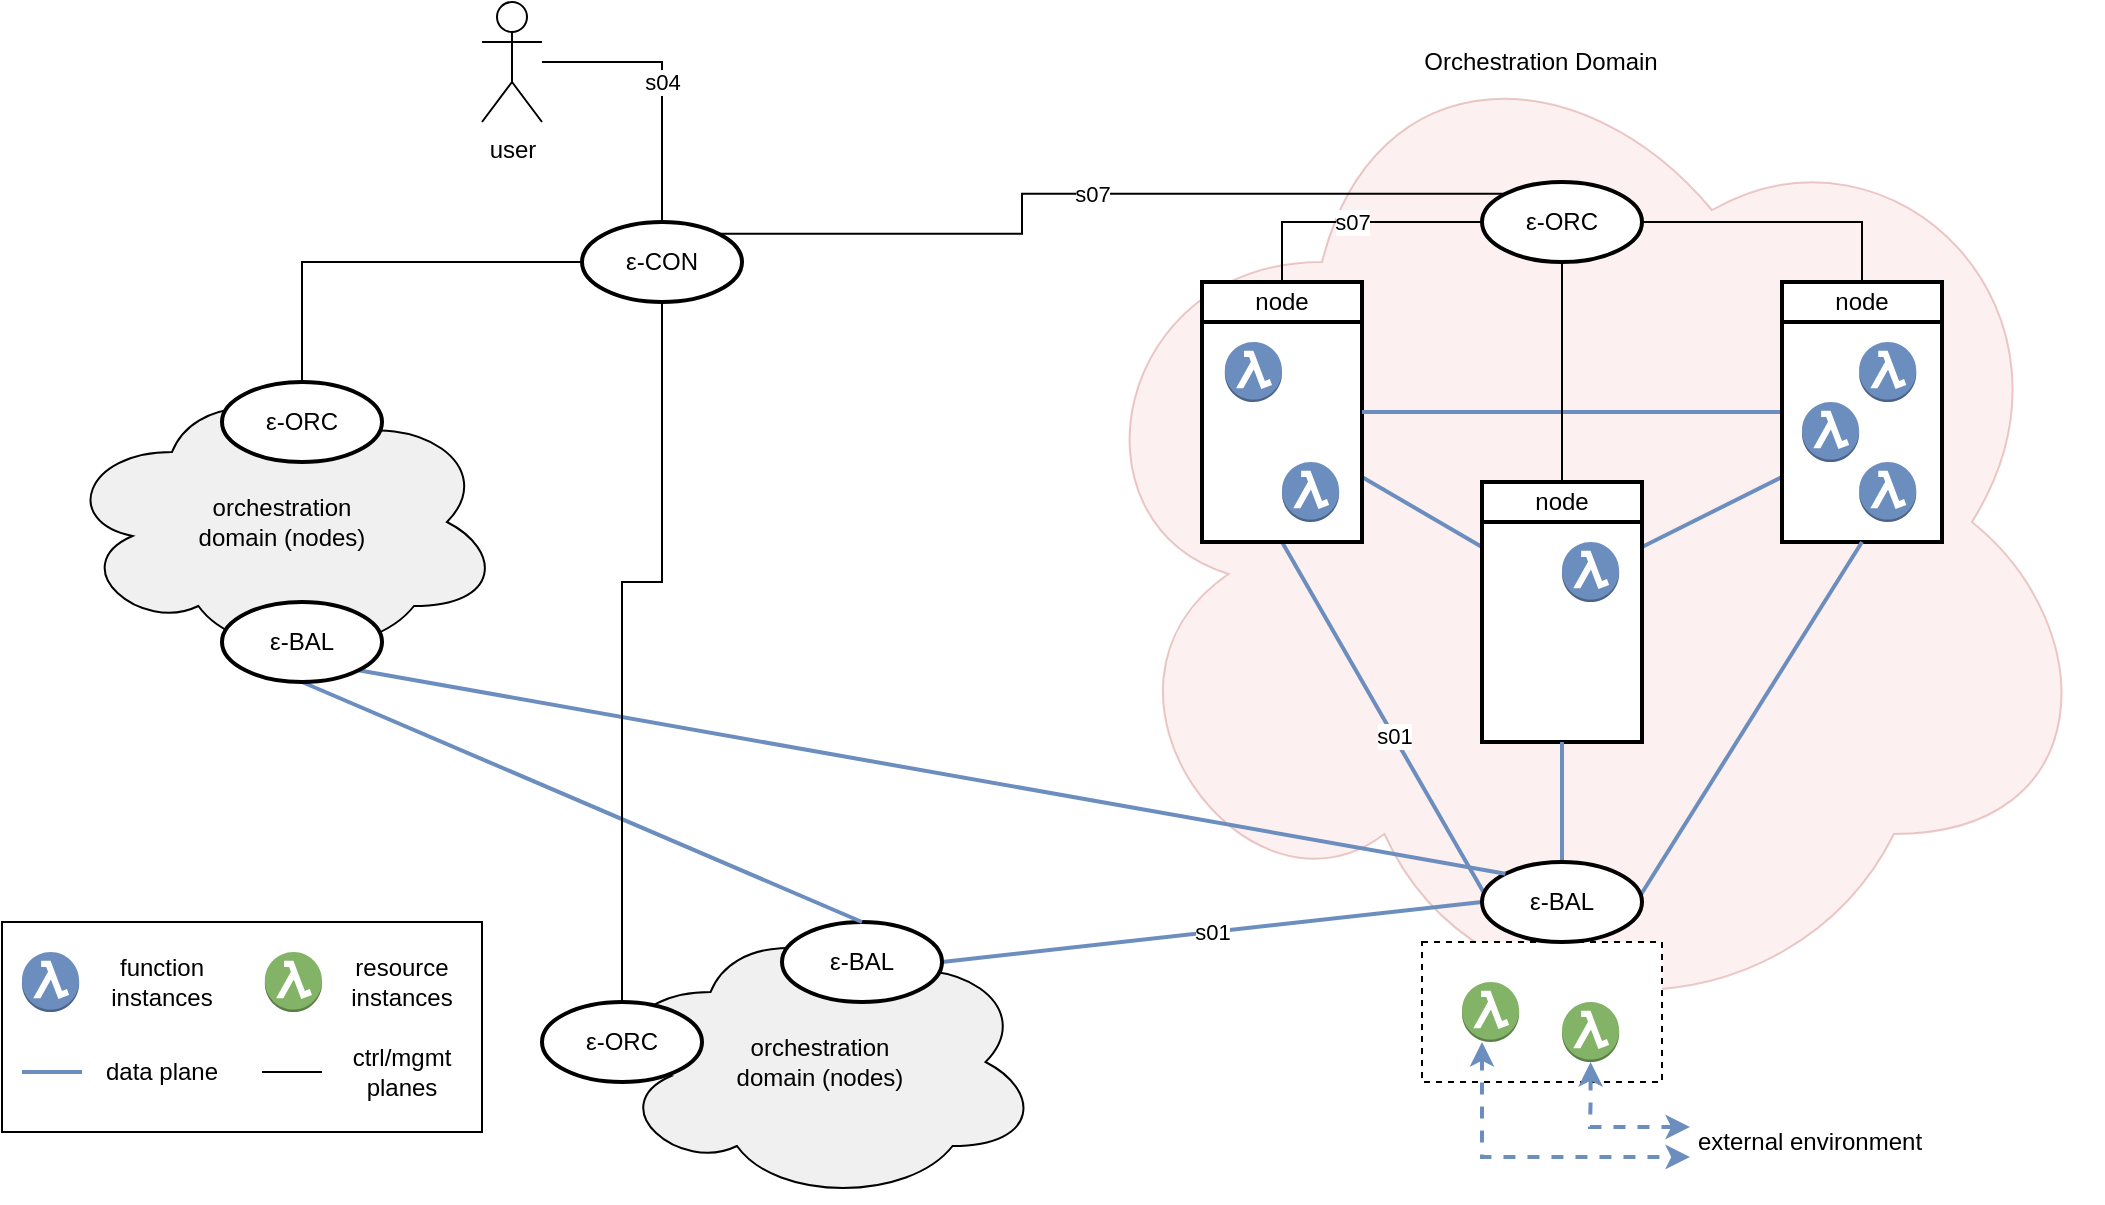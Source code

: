 <mxfile version="24.1.0" type="device" pages="6">
  <diagram name="high-level" id="QtskSrc3Nn6p5GBayLZi">
    <mxGraphModel dx="2020" dy="730" grid="1" gridSize="10" guides="1" tooltips="1" connect="1" arrows="1" fold="1" page="1" pageScale="1" pageWidth="827" pageHeight="1169" math="0" shadow="0">
      <root>
        <mxCell id="0" />
        <mxCell id="1" parent="0" />
        <mxCell id="R7IKGzKB8S5VOPt_VCbC-1" value="" style="ellipse;shape=cloud;whiteSpace=wrap;html=1;fillColor=#f8cecc;strokeColor=#b85450;opacity=30;" parent="1" vertex="1">
          <mxGeometry x="-20" y="360" width="520" height="520" as="geometry" />
        </mxCell>
        <mxCell id="Gv7Pen5geAAuK3BI3S1e-61" value="" style="rounded=0;whiteSpace=wrap;html=1;" parent="1" vertex="1">
          <mxGeometry x="-550" y="820" width="240" height="105" as="geometry" />
        </mxCell>
        <mxCell id="Gv7Pen5geAAuK3BI3S1e-29" value="orchestration&lt;br&gt;domain (nodes)" style="ellipse;shape=cloud;whiteSpace=wrap;html=1;strokeWidth=1;fillColor=#F0F0F0;strokeColor=default;" parent="1" vertex="1">
          <mxGeometry x="-520" y="550" width="220" height="140" as="geometry" />
        </mxCell>
        <mxCell id="Gv7Pen5geAAuK3BI3S1e-27" value="orchestration&lt;br&gt;domain (nodes)" style="ellipse;shape=cloud;whiteSpace=wrap;html=1;strokeWidth=1;fillColor=#F0F0F0;strokeColor=default;" parent="1" vertex="1">
          <mxGeometry x="-250.71" y="820" width="220" height="140" as="geometry" />
        </mxCell>
        <mxCell id="Gv7Pen5geAAuK3BI3S1e-18" value="" style="rounded=0;whiteSpace=wrap;html=1;dashed=1;" parent="1" vertex="1">
          <mxGeometry x="160.0" y="830" width="120" height="70" as="geometry" />
        </mxCell>
        <mxCell id="Gv7Pen5geAAuK3BI3S1e-11" value="s01" style="rounded=0;orthogonalLoop=1;jettySize=auto;html=1;exitX=0.5;exitY=1;exitDx=0;exitDy=0;entryX=0;entryY=1;entryDx=0;entryDy=0;endArrow=none;endFill=0;strokeWidth=2;fillColor=#dae8fc;strokeColor=#6c8ebf;" parent="1" source="Gv7Pen5geAAuK3BI3S1e-1" target="Gv7Pen5geAAuK3BI3S1e-4" edge="1">
          <mxGeometry relative="1" as="geometry" />
        </mxCell>
        <mxCell id="Gv7Pen5geAAuK3BI3S1e-14" style="rounded=0;orthogonalLoop=1;jettySize=auto;html=1;exitX=1;exitY=0.75;exitDx=0;exitDy=0;entryX=0;entryY=0.25;entryDx=0;entryDy=0;endArrow=none;endFill=0;strokeWidth=2;fillColor=#dae8fc;strokeColor=#6c8ebf;" parent="1" source="Gv7Pen5geAAuK3BI3S1e-1" target="Gv7Pen5geAAuK3BI3S1e-2" edge="1">
          <mxGeometry relative="1" as="geometry" />
        </mxCell>
        <mxCell id="Gv7Pen5geAAuK3BI3S1e-1" value="" style="rounded=0;whiteSpace=wrap;html=1;strokeWidth=2;" parent="1" vertex="1">
          <mxGeometry x="50" y="500" width="80" height="130" as="geometry" />
        </mxCell>
        <mxCell id="Gv7Pen5geAAuK3BI3S1e-15" style="rounded=0;orthogonalLoop=1;jettySize=auto;html=1;exitX=1;exitY=0.25;exitDx=0;exitDy=0;entryX=0;entryY=0.75;entryDx=0;entryDy=0;endArrow=none;endFill=0;strokeWidth=2;fillColor=#dae8fc;strokeColor=#6c8ebf;" parent="1" source="Gv7Pen5geAAuK3BI3S1e-2" target="Gv7Pen5geAAuK3BI3S1e-3" edge="1">
          <mxGeometry relative="1" as="geometry" />
        </mxCell>
        <mxCell id="Gv7Pen5geAAuK3BI3S1e-2" value="" style="rounded=0;whiteSpace=wrap;html=1;strokeWidth=2;" parent="1" vertex="1">
          <mxGeometry x="190" y="600" width="80" height="130" as="geometry" />
        </mxCell>
        <mxCell id="Gv7Pen5geAAuK3BI3S1e-16" style="rounded=0;orthogonalLoop=1;jettySize=auto;html=1;exitX=0;exitY=0.5;exitDx=0;exitDy=0;entryX=1;entryY=0.5;entryDx=0;entryDy=0;endArrow=none;endFill=0;strokeWidth=2;fillColor=#dae8fc;strokeColor=#6c8ebf;" parent="1" source="Gv7Pen5geAAuK3BI3S1e-3" target="Gv7Pen5geAAuK3BI3S1e-1" edge="1">
          <mxGeometry relative="1" as="geometry" />
        </mxCell>
        <mxCell id="Gv7Pen5geAAuK3BI3S1e-3" value="" style="rounded=0;whiteSpace=wrap;html=1;strokeWidth=2;" parent="1" vertex="1">
          <mxGeometry x="340" y="500" width="80" height="130" as="geometry" />
        </mxCell>
        <mxCell id="Gv7Pen5geAAuK3BI3S1e-12" style="rounded=0;orthogonalLoop=1;jettySize=auto;html=1;exitX=1;exitY=1;exitDx=0;exitDy=0;entryX=0.5;entryY=1;entryDx=0;entryDy=0;endArrow=none;endFill=0;strokeWidth=2;fillColor=#dae8fc;strokeColor=#6c8ebf;" parent="1" source="Gv7Pen5geAAuK3BI3S1e-4" target="Gv7Pen5geAAuK3BI3S1e-3" edge="1">
          <mxGeometry relative="1" as="geometry" />
        </mxCell>
        <mxCell id="Gv7Pen5geAAuK3BI3S1e-13" style="rounded=0;orthogonalLoop=1;jettySize=auto;html=1;exitX=0.5;exitY=1;exitDx=0;exitDy=0;entryX=0.5;entryY=1;entryDx=0;entryDy=0;endArrow=none;endFill=0;strokeWidth=2;fillColor=#dae8fc;strokeColor=#6c8ebf;" parent="1" source="Gv7Pen5geAAuK3BI3S1e-4" target="Gv7Pen5geAAuK3BI3S1e-2" edge="1">
          <mxGeometry relative="1" as="geometry" />
        </mxCell>
        <mxCell id="Gv7Pen5geAAuK3BI3S1e-33" value="s01" style="rounded=0;orthogonalLoop=1;jettySize=auto;html=1;exitX=0;exitY=0.5;exitDx=0;exitDy=0;entryX=1;entryY=0.5;entryDx=0;entryDy=0;endArrow=none;endFill=0;strokeWidth=2;fillColor=#dae8fc;strokeColor=#6c8ebf;" parent="1" source="Gv7Pen5geAAuK3BI3S1e-4" target="Gv7Pen5geAAuK3BI3S1e-30" edge="1">
          <mxGeometry relative="1" as="geometry" />
        </mxCell>
        <mxCell id="Gv7Pen5geAAuK3BI3S1e-4" value="ε-BAL" style="ellipse;whiteSpace=wrap;html=1;strokeWidth=2;" parent="1" vertex="1">
          <mxGeometry x="190.0" y="790" width="80" height="40" as="geometry" />
        </mxCell>
        <mxCell id="Gv7Pen5geAAuK3BI3S1e-35" style="edgeStyle=orthogonalEdgeStyle;rounded=0;orthogonalLoop=1;jettySize=auto;html=1;exitX=1;exitY=0.5;exitDx=0;exitDy=0;entryX=0.5;entryY=0;entryDx=0;entryDy=0;endArrow=none;endFill=0;" parent="1" source="Gv7Pen5geAAuK3BI3S1e-6" target="Gv7Pen5geAAuK3BI3S1e-10" edge="1">
          <mxGeometry relative="1" as="geometry">
            <Array as="points">
              <mxPoint x="380" y="470" />
            </Array>
          </mxGeometry>
        </mxCell>
        <mxCell id="Gv7Pen5geAAuK3BI3S1e-36" value="s07" style="edgeStyle=orthogonalEdgeStyle;rounded=0;orthogonalLoop=1;jettySize=auto;html=1;exitX=0;exitY=0.5;exitDx=0;exitDy=0;entryX=0.5;entryY=0;entryDx=0;entryDy=0;endArrow=none;endFill=0;" parent="1" source="Gv7Pen5geAAuK3BI3S1e-6" target="Gv7Pen5geAAuK3BI3S1e-8" edge="1">
          <mxGeometry relative="1" as="geometry">
            <Array as="points">
              <mxPoint x="90" y="470" />
            </Array>
          </mxGeometry>
        </mxCell>
        <mxCell id="Gv7Pen5geAAuK3BI3S1e-37" style="edgeStyle=orthogonalEdgeStyle;rounded=0;orthogonalLoop=1;jettySize=auto;html=1;exitX=0.5;exitY=1;exitDx=0;exitDy=0;entryX=0.5;entryY=0;entryDx=0;entryDy=0;endArrow=none;endFill=0;" parent="1" source="Gv7Pen5geAAuK3BI3S1e-6" target="Gv7Pen5geAAuK3BI3S1e-9" edge="1">
          <mxGeometry relative="1" as="geometry" />
        </mxCell>
        <mxCell id="Gv7Pen5geAAuK3BI3S1e-6" value="ε-ORC" style="ellipse;whiteSpace=wrap;html=1;strokeWidth=2;" parent="1" vertex="1">
          <mxGeometry x="190" y="450" width="80" height="40" as="geometry" />
        </mxCell>
        <mxCell id="Gv7Pen5geAAuK3BI3S1e-7" value="" style="outlineConnect=0;dashed=0;verticalLabelPosition=bottom;verticalAlign=top;align=center;html=1;shape=mxgraph.aws3.lambda_function;fillColor=#6C8EBF;strokeColor=none;" parent="1" vertex="1">
          <mxGeometry x="61.43" y="530" width="28.57" height="30" as="geometry" />
        </mxCell>
        <mxCell id="Gv7Pen5geAAuK3BI3S1e-8" value="node" style="rounded=0;whiteSpace=wrap;html=1;strokeWidth=2;" parent="1" vertex="1">
          <mxGeometry x="50" y="500" width="80" height="20" as="geometry" />
        </mxCell>
        <mxCell id="Gv7Pen5geAAuK3BI3S1e-9" value="node" style="rounded=0;whiteSpace=wrap;html=1;strokeWidth=2;" parent="1" vertex="1">
          <mxGeometry x="190" y="600" width="80" height="20" as="geometry" />
        </mxCell>
        <mxCell id="Gv7Pen5geAAuK3BI3S1e-10" value="node" style="rounded=0;whiteSpace=wrap;html=1;strokeWidth=2;" parent="1" vertex="1">
          <mxGeometry x="340" y="500" width="80" height="20" as="geometry" />
        </mxCell>
        <mxCell id="Gv7Pen5geAAuK3BI3S1e-71" style="edgeStyle=orthogonalEdgeStyle;rounded=0;orthogonalLoop=1;jettySize=auto;html=1;startArrow=classic;startFill=1;fillColor=#dae8fc;strokeColor=#6c8ebf;dashed=1;strokeWidth=2;entryX=0;entryY=0.75;entryDx=0;entryDy=0;exitX=0.35;exitY=1;exitDx=0;exitDy=0;exitPerimeter=0;" parent="1" source="Gv7Pen5geAAuK3BI3S1e-17" target="Gv7Pen5geAAuK3BI3S1e-74" edge="1">
          <mxGeometry relative="1" as="geometry">
            <mxPoint x="194.0" y="780" as="targetPoint" />
            <Array as="points">
              <mxPoint x="190" y="937" />
            </Array>
          </mxGeometry>
        </mxCell>
        <mxCell id="Gv7Pen5geAAuK3BI3S1e-17" value="" style="outlineConnect=0;dashed=0;verticalLabelPosition=bottom;verticalAlign=top;align=center;html=1;shape=mxgraph.aws3.lambda_function;fillColor=#82B366;strokeColor=#82b366;" parent="1" vertex="1">
          <mxGeometry x="180.0" y="850" width="28.57" height="30" as="geometry" />
        </mxCell>
        <mxCell id="Gv7Pen5geAAuK3BI3S1e-73" style="edgeStyle=orthogonalEdgeStyle;rounded=0;orthogonalLoop=1;jettySize=auto;html=1;exitX=0.5;exitY=1;exitDx=0;exitDy=0;exitPerimeter=0;startArrow=classic;startFill=1;fillColor=#dae8fc;strokeColor=#6c8ebf;dashed=1;strokeWidth=2;entryX=0;entryY=0.25;entryDx=0;entryDy=0;" parent="1" source="Gv7Pen5geAAuK3BI3S1e-19" target="Gv7Pen5geAAuK3BI3S1e-74" edge="1">
          <mxGeometry relative="1" as="geometry">
            <mxPoint x="244.0" y="780" as="targetPoint" />
            <Array as="points">
              <mxPoint x="244" y="910" />
              <mxPoint x="244" y="910" />
              <mxPoint x="244" y="923" />
            </Array>
          </mxGeometry>
        </mxCell>
        <mxCell id="Gv7Pen5geAAuK3BI3S1e-19" value="" style="outlineConnect=0;dashed=0;verticalLabelPosition=bottom;verticalAlign=top;align=center;html=1;shape=mxgraph.aws3.lambda_function;fillColor=#82B366;strokeColor=#82b366;" parent="1" vertex="1">
          <mxGeometry x="230.0" y="860" width="28.57" height="30" as="geometry" />
        </mxCell>
        <mxCell id="Gv7Pen5geAAuK3BI3S1e-20" value="" style="outlineConnect=0;dashed=0;verticalLabelPosition=bottom;verticalAlign=top;align=center;html=1;shape=mxgraph.aws3.lambda_function;fillColor=#6C8EBF;strokeColor=none;" parent="1" vertex="1">
          <mxGeometry x="90" y="590" width="28.57" height="30" as="geometry" />
        </mxCell>
        <mxCell id="Gv7Pen5geAAuK3BI3S1e-21" value="" style="outlineConnect=0;dashed=0;verticalLabelPosition=bottom;verticalAlign=top;align=center;html=1;shape=mxgraph.aws3.lambda_function;fillColor=#6C8EBF;strokeColor=none;" parent="1" vertex="1">
          <mxGeometry x="230" y="630" width="28.57" height="30" as="geometry" />
        </mxCell>
        <mxCell id="Gv7Pen5geAAuK3BI3S1e-22" value="" style="outlineConnect=0;dashed=0;verticalLabelPosition=bottom;verticalAlign=top;align=center;html=1;shape=mxgraph.aws3.lambda_function;fillColor=#6C8EBF;strokeColor=none;" parent="1" vertex="1">
          <mxGeometry x="378.57" y="530" width="28.57" height="30" as="geometry" />
        </mxCell>
        <mxCell id="Gv7Pen5geAAuK3BI3S1e-23" value="" style="outlineConnect=0;dashed=0;verticalLabelPosition=bottom;verticalAlign=top;align=center;html=1;shape=mxgraph.aws3.lambda_function;fillColor=#6C8EBF;strokeColor=none;" parent="1" vertex="1">
          <mxGeometry x="350.0" y="560" width="28.57" height="30" as="geometry" />
        </mxCell>
        <mxCell id="Gv7Pen5geAAuK3BI3S1e-24" value="" style="outlineConnect=0;dashed=0;verticalLabelPosition=bottom;verticalAlign=top;align=center;html=1;shape=mxgraph.aws3.lambda_function;fillColor=#6C8EBF;strokeColor=none;" parent="1" vertex="1">
          <mxGeometry x="378.57" y="590" width="28.57" height="30" as="geometry" />
        </mxCell>
        <mxCell id="Gv7Pen5geAAuK3BI3S1e-26" value="ε-ORC" style="ellipse;whiteSpace=wrap;html=1;strokeWidth=2;" parent="1" vertex="1">
          <mxGeometry x="-280" y="860" width="80" height="40" as="geometry" />
        </mxCell>
        <mxCell id="Gv7Pen5geAAuK3BI3S1e-28" value="ε-ORC" style="ellipse;whiteSpace=wrap;html=1;strokeWidth=2;" parent="1" vertex="1">
          <mxGeometry x="-440" y="550" width="80" height="40" as="geometry" />
        </mxCell>
        <mxCell id="Gv7Pen5geAAuK3BI3S1e-30" value="ε-BAL" style="ellipse;whiteSpace=wrap;html=1;strokeWidth=2;" parent="1" vertex="1">
          <mxGeometry x="-160.0" y="820" width="80" height="40" as="geometry" />
        </mxCell>
        <mxCell id="Gv7Pen5geAAuK3BI3S1e-32" style="rounded=0;orthogonalLoop=1;jettySize=auto;html=1;exitX=1;exitY=1;exitDx=0;exitDy=0;entryX=0;entryY=0;entryDx=0;entryDy=0;endArrow=none;endFill=0;strokeWidth=2;fillColor=#dae8fc;strokeColor=#6c8ebf;" parent="1" source="Gv7Pen5geAAuK3BI3S1e-31" target="Gv7Pen5geAAuK3BI3S1e-4" edge="1">
          <mxGeometry relative="1" as="geometry" />
        </mxCell>
        <mxCell id="Gv7Pen5geAAuK3BI3S1e-34" style="rounded=0;orthogonalLoop=1;jettySize=auto;html=1;exitX=0.5;exitY=1;exitDx=0;exitDy=0;entryX=0.5;entryY=0;entryDx=0;entryDy=0;endArrow=none;endFill=0;strokeWidth=2;fillColor=#dae8fc;strokeColor=#6c8ebf;" parent="1" source="Gv7Pen5geAAuK3BI3S1e-31" target="Gv7Pen5geAAuK3BI3S1e-30" edge="1">
          <mxGeometry relative="1" as="geometry" />
        </mxCell>
        <mxCell id="Gv7Pen5geAAuK3BI3S1e-31" value="ε-BAL" style="ellipse;whiteSpace=wrap;html=1;strokeWidth=2;" parent="1" vertex="1">
          <mxGeometry x="-440" y="660" width="80" height="40" as="geometry" />
        </mxCell>
        <mxCell id="Gv7Pen5geAAuK3BI3S1e-39" value="s07" style="edgeStyle=orthogonalEdgeStyle;rounded=0;orthogonalLoop=1;jettySize=auto;html=1;exitX=1;exitY=0;exitDx=0;exitDy=0;endArrow=none;endFill=0;entryX=0;entryY=0;entryDx=0;entryDy=0;" parent="1" source="Gv7Pen5geAAuK3BI3S1e-38" target="Gv7Pen5geAAuK3BI3S1e-6" edge="1">
          <mxGeometry relative="1" as="geometry">
            <mxPoint x="201.716" y="204.142" as="sourcePoint" />
            <mxPoint x="190" y="390" as="targetPoint" />
            <Array as="points">
              <mxPoint x="-40" y="476" />
              <mxPoint x="-40" y="456" />
            </Array>
          </mxGeometry>
        </mxCell>
        <mxCell id="Gv7Pen5geAAuK3BI3S1e-40" style="edgeStyle=orthogonalEdgeStyle;rounded=0;orthogonalLoop=1;jettySize=auto;html=1;exitX=0.5;exitY=1;exitDx=0;exitDy=0;entryX=0.5;entryY=0;entryDx=0;entryDy=0;endArrow=none;endFill=0;" parent="1" source="Gv7Pen5geAAuK3BI3S1e-38" target="Gv7Pen5geAAuK3BI3S1e-26" edge="1">
          <mxGeometry relative="1" as="geometry">
            <Array as="points">
              <mxPoint x="-220" y="650" />
              <mxPoint x="-240" y="650" />
            </Array>
          </mxGeometry>
        </mxCell>
        <mxCell id="Gv7Pen5geAAuK3BI3S1e-41" style="edgeStyle=orthogonalEdgeStyle;rounded=0;orthogonalLoop=1;jettySize=auto;html=1;exitX=0;exitY=0.5;exitDx=0;exitDy=0;entryX=0.5;entryY=0;entryDx=0;entryDy=0;endArrow=none;endFill=0;" parent="1" source="Gv7Pen5geAAuK3BI3S1e-38" target="Gv7Pen5geAAuK3BI3S1e-28" edge="1">
          <mxGeometry relative="1" as="geometry">
            <Array as="points">
              <mxPoint x="-400" y="490" />
            </Array>
          </mxGeometry>
        </mxCell>
        <mxCell id="Gv7Pen5geAAuK3BI3S1e-43" value="s04" style="edgeStyle=orthogonalEdgeStyle;rounded=0;orthogonalLoop=1;jettySize=auto;html=1;exitX=0.5;exitY=0;exitDx=0;exitDy=0;endArrow=none;endFill=0;" parent="1" source="Gv7Pen5geAAuK3BI3S1e-38" target="Gv7Pen5geAAuK3BI3S1e-42" edge="1">
          <mxGeometry relative="1" as="geometry">
            <Array as="points">
              <mxPoint x="-220" y="390" />
            </Array>
          </mxGeometry>
        </mxCell>
        <mxCell id="Gv7Pen5geAAuK3BI3S1e-38" value="ε-CON" style="ellipse;whiteSpace=wrap;html=1;strokeWidth=2;" parent="1" vertex="1">
          <mxGeometry x="-260" y="470" width="80" height="40" as="geometry" />
        </mxCell>
        <mxCell id="Gv7Pen5geAAuK3BI3S1e-42" value="user" style="shape=umlActor;verticalLabelPosition=bottom;verticalAlign=top;html=1;outlineConnect=0;" parent="1" vertex="1">
          <mxGeometry x="-310" y="360" width="30" height="60" as="geometry" />
        </mxCell>
        <mxCell id="Gv7Pen5geAAuK3BI3S1e-57" value="" style="outlineConnect=0;dashed=0;verticalLabelPosition=bottom;verticalAlign=top;align=center;html=1;shape=mxgraph.aws3.lambda_function;fillColor=#6C8EBF;strokeColor=none;" parent="1" vertex="1">
          <mxGeometry x="-540" y="835" width="28.57" height="30" as="geometry" />
        </mxCell>
        <mxCell id="Gv7Pen5geAAuK3BI3S1e-58" value="function instances" style="text;html=1;strokeColor=none;fillColor=none;align=center;verticalAlign=middle;whiteSpace=wrap;rounded=0;" parent="1" vertex="1">
          <mxGeometry x="-500" y="835" width="60" height="30" as="geometry" />
        </mxCell>
        <mxCell id="Gv7Pen5geAAuK3BI3S1e-59" value="" style="outlineConnect=0;dashed=0;verticalLabelPosition=bottom;verticalAlign=top;align=center;html=1;shape=mxgraph.aws3.lambda_function;fillColor=#82B366;strokeColor=#82b366;" parent="1" vertex="1">
          <mxGeometry x="-418.57" y="835" width="28.57" height="30" as="geometry" />
        </mxCell>
        <mxCell id="Gv7Pen5geAAuK3BI3S1e-60" value="resource instances" style="text;html=1;strokeColor=none;fillColor=none;align=center;verticalAlign=middle;whiteSpace=wrap;rounded=0;" parent="1" vertex="1">
          <mxGeometry x="-380" y="835" width="60" height="30" as="geometry" />
        </mxCell>
        <mxCell id="Gv7Pen5geAAuK3BI3S1e-62" style="rounded=0;orthogonalLoop=1;jettySize=auto;html=1;endArrow=none;endFill=0;strokeWidth=2;fillColor=#dae8fc;strokeColor=#6c8ebf;" parent="1" edge="1">
          <mxGeometry relative="1" as="geometry">
            <mxPoint x="-540" y="895" as="sourcePoint" />
            <mxPoint x="-510" y="895" as="targetPoint" />
          </mxGeometry>
        </mxCell>
        <mxCell id="Gv7Pen5geAAuK3BI3S1e-63" value="data plane" style="text;html=1;strokeColor=none;fillColor=none;align=center;verticalAlign=middle;whiteSpace=wrap;rounded=0;" parent="1" vertex="1">
          <mxGeometry x="-500" y="875" width="60" height="40" as="geometry" />
        </mxCell>
        <mxCell id="Gv7Pen5geAAuK3BI3S1e-64" value="ctrl/mgmt planes" style="text;html=1;strokeColor=none;fillColor=none;align=center;verticalAlign=middle;whiteSpace=wrap;rounded=0;" parent="1" vertex="1">
          <mxGeometry x="-380" y="875" width="60" height="40" as="geometry" />
        </mxCell>
        <mxCell id="Gv7Pen5geAAuK3BI3S1e-67" style="rounded=0;orthogonalLoop=1;jettySize=auto;html=1;endArrow=none;endFill=0;strokeWidth=1;fillColor=#dae8fc;strokeColor=default;" parent="1" edge="1">
          <mxGeometry relative="1" as="geometry">
            <mxPoint x="-420" y="895" as="sourcePoint" />
            <mxPoint x="-390" y="895" as="targetPoint" />
          </mxGeometry>
        </mxCell>
        <mxCell id="Gv7Pen5geAAuK3BI3S1e-74" value="external environment" style="text;html=1;strokeColor=none;fillColor=none;align=center;verticalAlign=middle;whiteSpace=wrap;rounded=0;" parent="1" vertex="1">
          <mxGeometry x="294" y="915" width="120" height="30" as="geometry" />
        </mxCell>
        <mxCell id="R7IKGzKB8S5VOPt_VCbC-4" value="Orchestration Domain" style="text;html=1;align=center;verticalAlign=middle;resizable=0;points=[];autosize=1;strokeColor=none;fillColor=none;" parent="1" vertex="1">
          <mxGeometry x="148.57" y="375" width="140" height="30" as="geometry" />
        </mxCell>
      </root>
    </mxGraphModel>
  </diagram>
  <diagram id="v4lIAbRX9J4bzTp9PrEd" name="workflows">
    <mxGraphModel dx="983" dy="743" grid="1" gridSize="10" guides="1" tooltips="1" connect="1" arrows="1" fold="1" page="1" pageScale="1" pageWidth="827" pageHeight="1169" math="1" shadow="0">
      <root>
        <mxCell id="0" />
        <mxCell id="1" parent="0" />
        <mxCell id="gjctJKJ0kyJtfT_LaPNr-1" value="$$f()$$" style="rounded=0;whiteSpace=wrap;html=1;" parent="1" vertex="1">
          <mxGeometry x="120" y="80" width="80" height="40" as="geometry" />
        </mxCell>
        <mxCell id="gjctJKJ0kyJtfT_LaPNr-4" style="edgeStyle=orthogonalEdgeStyle;rounded=0;orthogonalLoop=1;jettySize=auto;html=1;exitX=1;exitY=0.5;exitDx=0;exitDy=0;entryX=0;entryY=0.5;entryDx=0;entryDy=0;" parent="1" source="gjctJKJ0kyJtfT_LaPNr-2" target="gjctJKJ0kyJtfT_LaPNr-3" edge="1">
          <mxGeometry relative="1" as="geometry" />
        </mxCell>
        <mxCell id="gjctJKJ0kyJtfT_LaPNr-2" value="$$f_1()$$" style="rounded=0;whiteSpace=wrap;html=1;" parent="1" vertex="1">
          <mxGeometry x="120" y="160" width="80" height="40" as="geometry" />
        </mxCell>
        <mxCell id="gjctJKJ0kyJtfT_LaPNr-6" style="edgeStyle=orthogonalEdgeStyle;rounded=0;orthogonalLoop=1;jettySize=auto;html=1;exitX=1;exitY=0.5;exitDx=0;exitDy=0;entryX=0;entryY=0.5;entryDx=0;entryDy=0;" parent="1" source="gjctJKJ0kyJtfT_LaPNr-3" target="gjctJKJ0kyJtfT_LaPNr-5" edge="1">
          <mxGeometry relative="1" as="geometry" />
        </mxCell>
        <mxCell id="gjctJKJ0kyJtfT_LaPNr-3" value="$$f_2()$$" style="rounded=0;whiteSpace=wrap;html=1;" parent="1" vertex="1">
          <mxGeometry x="240" y="160" width="80" height="40" as="geometry" />
        </mxCell>
        <mxCell id="gjctJKJ0kyJtfT_LaPNr-5" value="$$f_3()$$" style="rounded=0;whiteSpace=wrap;html=1;" parent="1" vertex="1">
          <mxGeometry x="360" y="160" width="80" height="40" as="geometry" />
        </mxCell>
        <mxCell id="gjctJKJ0kyJtfT_LaPNr-10" style="edgeStyle=orthogonalEdgeStyle;rounded=0;orthogonalLoop=1;jettySize=auto;html=1;exitX=0.5;exitY=1;exitDx=0;exitDy=0;entryX=0;entryY=0.5;entryDx=0;entryDy=0;" parent="1" source="gjctJKJ0kyJtfT_LaPNr-7" target="gjctJKJ0kyJtfT_LaPNr-9" edge="1">
          <mxGeometry relative="1" as="geometry" />
        </mxCell>
        <mxCell id="gjctJKJ0kyJtfT_LaPNr-11" style="edgeStyle=orthogonalEdgeStyle;rounded=0;orthogonalLoop=1;jettySize=auto;html=1;exitX=1;exitY=0.5;exitDx=0;exitDy=0;entryX=0;entryY=0.5;entryDx=0;entryDy=0;" parent="1" source="gjctJKJ0kyJtfT_LaPNr-7" target="gjctJKJ0kyJtfT_LaPNr-8" edge="1">
          <mxGeometry relative="1" as="geometry" />
        </mxCell>
        <mxCell id="gjctJKJ0kyJtfT_LaPNr-7" value="$$f_1()$$" style="rounded=0;whiteSpace=wrap;html=1;" parent="1" vertex="1">
          <mxGeometry x="120" y="240" width="80" height="40" as="geometry" />
        </mxCell>
        <mxCell id="gjctJKJ0kyJtfT_LaPNr-8" value="$$f_2()$$" style="rounded=0;whiteSpace=wrap;html=1;" parent="1" vertex="1">
          <mxGeometry x="280" y="240" width="80" height="40" as="geometry" />
        </mxCell>
        <mxCell id="gjctJKJ0kyJtfT_LaPNr-12" style="edgeStyle=orthogonalEdgeStyle;rounded=0;orthogonalLoop=1;jettySize=auto;html=1;exitX=1;exitY=0.5;exitDx=0;exitDy=0;entryX=0.5;entryY=1;entryDx=0;entryDy=0;" parent="1" source="gjctJKJ0kyJtfT_LaPNr-9" target="gjctJKJ0kyJtfT_LaPNr-8" edge="1">
          <mxGeometry relative="1" as="geometry" />
        </mxCell>
        <mxCell id="gjctJKJ0kyJtfT_LaPNr-9" value="$$f_3()$$" style="rounded=0;whiteSpace=wrap;html=1;" parent="1" vertex="1">
          <mxGeometry x="200" y="300" width="80" height="40" as="geometry" />
        </mxCell>
        <mxCell id="gjctJKJ0kyJtfT_LaPNr-15" style="edgeStyle=orthogonalEdgeStyle;rounded=0;orthogonalLoop=1;jettySize=auto;html=1;exitX=0.5;exitY=0;exitDx=0;exitDy=0;entryX=0.5;entryY=0;entryDx=0;entryDy=0;" parent="1" source="gjctJKJ0kyJtfT_LaPNr-13" target="gjctJKJ0kyJtfT_LaPNr-14" edge="1">
          <mxGeometry relative="1" as="geometry" />
        </mxCell>
        <mxCell id="gjctJKJ0kyJtfT_LaPNr-13" value="$$f_1()$$" style="rounded=0;whiteSpace=wrap;html=1;" parent="1" vertex="1">
          <mxGeometry x="120" y="400" width="80" height="40" as="geometry" />
        </mxCell>
        <mxCell id="gjctJKJ0kyJtfT_LaPNr-16" style="edgeStyle=orthogonalEdgeStyle;rounded=0;orthogonalLoop=1;jettySize=auto;html=1;exitX=0.5;exitY=1;exitDx=0;exitDy=0;entryX=0.5;entryY=1;entryDx=0;entryDy=0;" parent="1" source="gjctJKJ0kyJtfT_LaPNr-14" target="gjctJKJ0kyJtfT_LaPNr-13" edge="1">
          <mxGeometry relative="1" as="geometry" />
        </mxCell>
        <mxCell id="gjctJKJ0kyJtfT_LaPNr-14" value="$$f_2()$$" style="rounded=0;whiteSpace=wrap;html=1;" parent="1" vertex="1">
          <mxGeometry x="240" y="400" width="80" height="40" as="geometry" />
        </mxCell>
        <mxCell id="gjctJKJ0kyJtfT_LaPNr-17" value="single function" style="text;html=1;strokeColor=none;fillColor=none;align=center;verticalAlign=middle;whiteSpace=wrap;rounded=0;" parent="1" vertex="1">
          <mxGeometry x="10" y="80" width="80" height="40" as="geometry" />
        </mxCell>
        <mxCell id="gjctJKJ0kyJtfT_LaPNr-18" value="function chain" style="text;html=1;strokeColor=none;fillColor=none;align=center;verticalAlign=middle;whiteSpace=wrap;rounded=0;" parent="1" vertex="1">
          <mxGeometry x="10" y="160" width="80" height="40" as="geometry" />
        </mxCell>
        <mxCell id="gjctJKJ0kyJtfT_LaPNr-19" value="directed acyclic graph" style="text;html=1;strokeColor=none;fillColor=none;align=center;verticalAlign=middle;whiteSpace=wrap;rounded=0;" parent="1" vertex="1">
          <mxGeometry x="10" y="240" width="80" height="40" as="geometry" />
        </mxCell>
        <mxCell id="gjctJKJ0kyJtfT_LaPNr-20" value="arbitrary graph" style="text;html=1;strokeColor=none;fillColor=none;align=center;verticalAlign=middle;whiteSpace=wrap;rounded=0;" parent="1" vertex="1">
          <mxGeometry x="10" y="400" width="80" height="40" as="geometry" />
        </mxCell>
      </root>
    </mxGraphModel>
  </diagram>
  <diagram id="fBSltvysr9TwOaYtEdVQ" name="workflow-example">
    <mxGraphModel dx="983" dy="743" grid="1" gridSize="10" guides="1" tooltips="1" connect="1" arrows="1" fold="1" page="1" pageScale="1" pageWidth="850" pageHeight="1100" math="0" shadow="0">
      <root>
        <mxCell id="0" />
        <mxCell id="1" parent="0" />
        <mxCell id="PXFl_ufJ7PUfNwqbKUiN-15" value="" style="rounded=1;whiteSpace=wrap;html=1;fillColor=#f5f5f5;fontColor=#666666;strokeColor=#666666;opacity=50;" parent="1" vertex="1">
          <mxGeometry x="10" y="260" width="570" height="260" as="geometry" />
        </mxCell>
        <mxCell id="PXFl_ufJ7PUfNwqbKUiN-2" value="http_processor_stage_2" style="rounded=0;whiteSpace=wrap;html=1;fillColor=#dae8fc;strokeColor=#6c8ebf;fontColor=#6C8EBF;" parent="1" vertex="1">
          <mxGeometry x="320" y="440" width="160" height="60" as="geometry" />
        </mxCell>
        <mxCell id="PXFl_ufJ7PUfNwqbKUiN-6" style="edgeStyle=orthogonalEdgeStyle;rounded=0;orthogonalLoop=1;jettySize=auto;html=1;exitX=0.5;exitY=1;exitDx=0;exitDy=0;entryX=0.5;entryY=0;entryDx=0;entryDy=0;fillColor=#dae8fc;strokeColor=#6c8ebf;" parent="1" source="PXFl_ufJ7PUfNwqbKUiN-3" target="PXFl_ufJ7PUfNwqbKUiN-2" edge="1">
          <mxGeometry relative="1" as="geometry" />
        </mxCell>
        <mxCell id="PXFl_ufJ7PUfNwqbKUiN-3" value="stage_1_function" style="rounded=0;whiteSpace=wrap;html=1;fillColor=#dae8fc;strokeColor=#6c8ebf;fontColor=#6C8EBF;" parent="1" vertex="1">
          <mxGeometry x="320" y="300" width="160" height="60" as="geometry" />
        </mxCell>
        <mxCell id="PXFl_ufJ7PUfNwqbKUiN-5" style="edgeStyle=orthogonalEdgeStyle;rounded=0;orthogonalLoop=1;jettySize=auto;html=1;exitX=1;exitY=0.5;exitDx=0;exitDy=0;entryX=0;entryY=0.5;entryDx=0;entryDy=0;fillColor=#d5e8d4;strokeColor=#82b366;" parent="1" source="PXFl_ufJ7PUfNwqbKUiN-4" target="PXFl_ufJ7PUfNwqbKUiN-3" edge="1">
          <mxGeometry relative="1" as="geometry" />
        </mxCell>
        <mxCell id="PXFl_ufJ7PUfNwqbKUiN-4" value="http-ingress-1-1" style="rounded=1;whiteSpace=wrap;html=1;fillColor=#d5e8d4;strokeColor=#82b366;fontColor=#82B366;" parent="1" vertex="1">
          <mxGeometry x="40" y="300" width="160" height="60" as="geometry" />
        </mxCell>
        <mxCell id="PXFl_ufJ7PUfNwqbKUiN-7" value="new_request" style="text;html=1;strokeColor=none;fillColor=none;align=left;verticalAlign=middle;whiteSpace=wrap;rounded=0;fontColor=#82B366;" parent="1" vertex="1">
          <mxGeometry x="210" y="310" width="80" height="20" as="geometry" />
        </mxCell>
        <mxCell id="PXFl_ufJ7PUfNwqbKUiN-8" value="success_cb" style="text;html=1;strokeColor=none;fillColor=none;align=left;verticalAlign=middle;whiteSpace=wrap;rounded=0;fontColor=#6C8EBF;" parent="1" vertex="1">
          <mxGeometry x="410" y="360" width="80" height="20" as="geometry" />
        </mxCell>
        <mxCell id="PXFl_ufJ7PUfNwqbKUiN-9" value="failure_cb" style="text;html=1;strokeColor=none;fillColor=none;align=left;verticalAlign=middle;whiteSpace=wrap;rounded=0;fontColor=#6C8EBF;" parent="1" vertex="1">
          <mxGeometry x="490" y="310" width="80" height="20" as="geometry" />
        </mxCell>
        <mxCell id="PXFl_ufJ7PUfNwqbKUiN-10" value="" style="endArrow=cross;html=1;rounded=0;exitX=1;exitY=0.5;exitDx=0;exitDy=0;endFill=0;fillColor=#dae8fc;strokeColor=#6c8ebf;" parent="1" source="PXFl_ufJ7PUfNwqbKUiN-3" edge="1">
          <mxGeometry width="50" height="50" relative="1" as="geometry">
            <mxPoint x="400" y="460" as="sourcePoint" />
            <mxPoint x="560" y="330" as="targetPoint" />
          </mxGeometry>
        </mxCell>
        <mxCell id="PXFl_ufJ7PUfNwqbKUiN-12" value="resource" style="text;html=1;strokeColor=none;fillColor=none;align=left;verticalAlign=middle;whiteSpace=wrap;rounded=0;fontColor=#82B366;fontStyle=2" parent="1" vertex="1">
          <mxGeometry x="40" y="280" width="80" height="20" as="geometry" />
        </mxCell>
        <mxCell id="PXFl_ufJ7PUfNwqbKUiN-13" value="function" style="text;html=1;strokeColor=none;fillColor=none;align=left;verticalAlign=middle;whiteSpace=wrap;rounded=0;fontColor=#6C8EBF;fontStyle=2" parent="1" vertex="1">
          <mxGeometry x="320" y="280" width="80" height="20" as="geometry" />
        </mxCell>
        <mxCell id="PXFl_ufJ7PUfNwqbKUiN-14" value="function" style="text;html=1;strokeColor=none;fillColor=none;align=left;verticalAlign=middle;whiteSpace=wrap;rounded=0;fontColor=#6C8EBF;fontStyle=2" parent="1" vertex="1">
          <mxGeometry x="320" y="420" width="80" height="20" as="geometry" />
        </mxCell>
        <mxCell id="PXFl_ufJ7PUfNwqbKUiN-16" value="workflow" style="text;html=1;strokeColor=none;fillColor=none;align=center;verticalAlign=middle;whiteSpace=wrap;rounded=0;fontStyle=2" parent="1" vertex="1">
          <mxGeometry x="10" y="240" width="60" height="20" as="geometry" />
        </mxCell>
      </root>
    </mxGraphModel>
  </diagram>
  <diagram id="rrJl4jK-kxwQ960ZataR" name="minimal-deployment">
    <mxGraphModel dx="983" dy="1843" grid="1" gridSize="10" guides="1" tooltips="1" connect="1" arrows="1" fold="1" page="1" pageScale="1" pageWidth="850" pageHeight="1100" math="0" shadow="0">
      <root>
        <mxCell id="0" />
        <mxCell id="1" parent="0" />
        <mxCell id="WHSvsbkUjUjPE5IFxQ_f-1" value="" style="rounded=0;whiteSpace=wrap;html=1;dashed=1;fillColor=#fff2cc;strokeColor=none;opacity=50;" parent="1" vertex="1">
          <mxGeometry x="210" y="230" width="160" height="220" as="geometry" />
        </mxCell>
        <mxCell id="WHSvsbkUjUjPE5IFxQ_f-2" value="" style="rounded=0;whiteSpace=wrap;html=1;dashed=1;fillColor=#fff2cc;strokeColor=none;opacity=50;" parent="1" vertex="1">
          <mxGeometry x="370" y="70" width="140" height="380" as="geometry" />
        </mxCell>
        <mxCell id="WHSvsbkUjUjPE5IFxQ_f-3" value="ε-CON" style="rounded=0;whiteSpace=wrap;html=1;" parent="1" vertex="1">
          <mxGeometry x="200" y="100" width="80" height="80" as="geometry" />
        </mxCell>
        <mxCell id="WHSvsbkUjUjPE5IFxQ_f-4" value="ε-ORC" style="rounded=0;whiteSpace=wrap;html=1;" parent="1" vertex="1">
          <mxGeometry x="400" y="100" width="80" height="80" as="geometry" />
        </mxCell>
        <mxCell id="WHSvsbkUjUjPE5IFxQ_f-5" value="" style="rounded=0;whiteSpace=wrap;html=1;" parent="1" vertex="1">
          <mxGeometry x="320" y="260" width="90" height="180" as="geometry" />
        </mxCell>
        <mxCell id="WHSvsbkUjUjPE5IFxQ_f-6" value="" style="edgeStyle=orthogonalEdgeStyle;rounded=0;orthogonalLoop=1;jettySize=auto;html=1;exitX=-0.022;exitY=0.333;exitDx=0;exitDy=0;entryX=1;entryY=0.5;entryDx=0;entryDy=0;endArrow=classicThin;endFill=1;exitPerimeter=0;" parent="1" source="WHSvsbkUjUjPE5IFxQ_f-7" target="WHSvsbkUjUjPE5IFxQ_f-18" edge="1">
          <mxGeometry relative="1" as="geometry" />
        </mxCell>
        <mxCell id="WHSvsbkUjUjPE5IFxQ_f-7" value="" style="rounded=0;whiteSpace=wrap;html=1;" parent="1" vertex="1">
          <mxGeometry x="230" y="260" width="90" height="180" as="geometry" />
        </mxCell>
        <mxCell id="WHSvsbkUjUjPE5IFxQ_f-8" value="CLI" style="shape=umlActor;verticalLabelPosition=bottom;verticalAlign=top;html=1;outlineConnect=0;spacingTop=-85;" parent="1" vertex="1">
          <mxGeometry x="225" y="-40" width="30" height="60" as="geometry" />
        </mxCell>
        <mxCell id="WHSvsbkUjUjPE5IFxQ_f-9" value="" style="edgeStyle=orthogonalEdgeStyle;rounded=0;orthogonalLoop=1;jettySize=auto;html=1;exitX=1;exitY=0.5;exitDx=0;exitDy=0;entryX=0;entryY=0.5;entryDx=0;entryDy=0;endArrow=oval;endFill=1;fontFamily=Courier New;" parent="1" source="WHSvsbkUjUjPE5IFxQ_f-3" target="WHSvsbkUjUjPE5IFxQ_f-4" edge="1">
          <mxGeometry relative="1" as="geometry" />
        </mxCell>
        <mxCell id="WHSvsbkUjUjPE5IFxQ_f-10" value="" style="edgeStyle=orthogonalEdgeStyle;rounded=0;orthogonalLoop=1;jettySize=auto;html=1;exitX=0.5;exitY=1;exitDx=0;exitDy=0;entryX=1;entryY=0.5;entryDx=0;entryDy=0;endArrow=oval;endFill=1;fontFamily=Courier New;" parent="1" source="WHSvsbkUjUjPE5IFxQ_f-4" target="WHSvsbkUjUjPE5IFxQ_f-5" edge="1">
          <mxGeometry relative="1" as="geometry" />
        </mxCell>
        <mxCell id="WHSvsbkUjUjPE5IFxQ_f-11" value="" style="edgeStyle=orthogonalEdgeStyle;rounded=0;orthogonalLoop=1;jettySize=auto;html=1;endArrow=oval;endFill=1;fontFamily=Courier New;entryX=0.5;entryY=0;entryDx=0;entryDy=0;" parent="1" source="WHSvsbkUjUjPE5IFxQ_f-8" target="WHSvsbkUjUjPE5IFxQ_f-3" edge="1">
          <mxGeometry x="0.35" relative="1" as="geometry">
            <mxPoint x="250" y="170" as="sourcePoint" />
            <mxPoint x="240" y="80" as="targetPoint" />
            <mxPoint as="offset" />
          </mxGeometry>
        </mxCell>
        <mxCell id="WHSvsbkUjUjPE5IFxQ_f-12" value="" style="endArrow=classicThin;html=1;rounded=0;endFill=1;exitX=1;exitY=0.5;exitDx=0;exitDy=0;entryX=0.013;entryY=0.128;entryDx=0;entryDy=0;entryPerimeter=0;" parent="1" edge="1">
          <mxGeometry width="50" height="50" relative="1" as="geometry">
            <mxPoint x="99" y="280" as="sourcePoint" />
            <mxPoint x="230.04" y="280.48" as="targetPoint" />
          </mxGeometry>
        </mxCell>
        <mxCell id="WHSvsbkUjUjPE5IFxQ_f-13" value="function build" style="endArrow=classic;html=1;rounded=0;entryX=0;entryY=0.25;entryDx=0;entryDy=0;" parent="1" target="WHSvsbkUjUjPE5IFxQ_f-15" edge="1">
          <mxGeometry width="50" height="50" relative="1" as="geometry">
            <mxPoint x="280" y="-37" as="sourcePoint" />
            <mxPoint x="420" y="-30" as="targetPoint" />
          </mxGeometry>
        </mxCell>
        <mxCell id="WHSvsbkUjUjPE5IFxQ_f-14" value=".wasm" style="endArrow=classic;html=1;rounded=0;exitX=0;exitY=0.75;exitDx=0;exitDy=0;" parent="1" source="WHSvsbkUjUjPE5IFxQ_f-15" edge="1">
          <mxGeometry width="50" height="50" relative="1" as="geometry">
            <mxPoint x="420" as="sourcePoint" />
            <mxPoint x="280" y="10" as="targetPoint" />
          </mxGeometry>
        </mxCell>
        <mxCell id="WHSvsbkUjUjPE5IFxQ_f-15" value="local processing" style="rounded=0;whiteSpace=wrap;html=1;" parent="1" vertex="1">
          <mxGeometry x="400" y="-59" width="80" height="90" as="geometry" />
        </mxCell>
        <mxCell id="WHSvsbkUjUjPE5IFxQ_f-16" value="" style="endArrow=none;dashed=1;html=1;rounded=0;entryX=0.5;entryY=1;entryDx=0;entryDy=0;" parent="1" target="WHSvsbkUjUjPE5IFxQ_f-19" edge="1">
          <mxGeometry width="50" height="50" relative="1" as="geometry">
            <mxPoint x="140" y="340" as="sourcePoint" />
            <mxPoint x="140" y="250" as="targetPoint" />
          </mxGeometry>
        </mxCell>
        <mxCell id="WHSvsbkUjUjPE5IFxQ_f-17" value="external triggers" style="text;html=1;strokeColor=none;fillColor=none;align=center;verticalAlign=middle;whiteSpace=wrap;rounded=0;" parent="1" vertex="1">
          <mxGeometry x="40" y="260" width="60" height="40" as="geometry" />
        </mxCell>
        <mxCell id="WHSvsbkUjUjPE5IFxQ_f-18" value="external sink" style="text;html=1;strokeColor=none;fillColor=none;align=center;verticalAlign=middle;whiteSpace=wrap;rounded=0;" parent="1" vertex="1">
          <mxGeometry x="40" y="300" width="60" height="40" as="geometry" />
        </mxCell>
        <mxCell id="WHSvsbkUjUjPE5IFxQ_f-19" value="HTTP" style="text;html=1;strokeColor=none;fillColor=none;align=center;verticalAlign=middle;whiteSpace=wrap;rounded=0;" parent="1" vertex="1">
          <mxGeometry x="110" y="230" width="60" height="30" as="geometry" />
        </mxCell>
        <mxCell id="WHSvsbkUjUjPE5IFxQ_f-20" value="" style="endArrow=none;dashed=1;html=1;rounded=0;entryX=0;entryY=1;entryDx=0;entryDy=0;" parent="1" target="WHSvsbkUjUjPE5IFxQ_f-22" edge="1">
          <mxGeometry width="50" height="50" relative="1" as="geometry">
            <mxPoint x="510" y="50" as="sourcePoint" />
            <mxPoint x="120" y="50" as="targetPoint" />
          </mxGeometry>
        </mxCell>
        <mxCell id="WHSvsbkUjUjPE5IFxQ_f-21" value="EDGELESS cluster" style="text;html=1;strokeColor=none;fillColor=none;align=center;verticalAlign=middle;whiteSpace=wrap;rounded=0;fontStyle=2" parent="1" vertex="1">
          <mxGeometry x="80" y="50" width="70" height="50" as="geometry" />
        </mxCell>
        <mxCell id="WHSvsbkUjUjPE5IFxQ_f-22" value="client domain" style="text;html=1;strokeColor=none;fillColor=none;align=center;verticalAlign=middle;whiteSpace=wrap;rounded=0;fontStyle=2" parent="1" vertex="1">
          <mxGeometry x="80" width="70" height="50" as="geometry" />
        </mxCell>
        <mxCell id="WHSvsbkUjUjPE5IFxQ_f-23" value="orchestration domain" style="text;html=1;strokeColor=none;fillColor=none;align=center;verticalAlign=middle;whiteSpace=wrap;rounded=0;fontStyle=2" parent="1" vertex="1">
          <mxGeometry x="375" y="70" width="130" height="30" as="geometry" />
        </mxCell>
        <mxCell id="WHSvsbkUjUjPE5IFxQ_f-24" value="" style="edgeStyle=orthogonalEdgeStyle;rounded=0;orthogonalLoop=1;jettySize=auto;html=1;entryX=1;entryY=0.5;entryDx=0;entryDy=0;endArrow=classicThin;endFill=1;" parent="1" edge="1">
          <mxGeometry relative="1" as="geometry">
            <mxPoint x="230" y="360" as="sourcePoint" />
            <mxPoint x="100" y="360" as="targetPoint" />
          </mxGeometry>
        </mxCell>
        <mxCell id="WHSvsbkUjUjPE5IFxQ_f-25" value="" style="edgeStyle=orthogonalEdgeStyle;rounded=0;orthogonalLoop=1;jettySize=auto;html=1;exitX=0;exitY=0.5;exitDx=0;exitDy=0;endArrow=classicThin;endFill=1;" parent="1" edge="1">
          <mxGeometry relative="1" as="geometry">
            <mxPoint x="230" y="400" as="sourcePoint" />
            <mxPoint x="170" y="400" as="targetPoint" />
          </mxGeometry>
        </mxCell>
        <mxCell id="WHSvsbkUjUjPE5IFxQ_f-26" value="function" style="rounded=1;whiteSpace=wrap;html=1;" parent="1" vertex="1">
          <mxGeometry x="335" y="312.5" width="60" height="22.5" as="geometry" />
        </mxCell>
        <mxCell id="WHSvsbkUjUjPE5IFxQ_f-27" value="function" style="rounded=1;whiteSpace=wrap;html=1;" parent="1" vertex="1">
          <mxGeometry x="335" y="343.75" width="60" height="22.5" as="geometry" />
        </mxCell>
        <mxCell id="WHSvsbkUjUjPE5IFxQ_f-28" value="function" style="rounded=1;whiteSpace=wrap;html=1;dashed=1;" parent="1" vertex="1">
          <mxGeometry x="335" y="375" width="60" height="22.5" as="geometry" />
        </mxCell>
        <mxCell id="WHSvsbkUjUjPE5IFxQ_f-29" value="" style="sketch=0;pointerEvents=1;shadow=0;dashed=0;html=1;strokeColor=none;fillColor=#505050;labelPosition=center;verticalLabelPosition=bottom;verticalAlign=top;outlineConnect=0;align=center;shape=mxgraph.office.devices.hard_disk;" parent="1" vertex="1">
          <mxGeometry x="52.6" y="336.5" width="34.81" height="47" as="geometry" />
        </mxCell>
        <mxCell id="WHSvsbkUjUjPE5IFxQ_f-30" value="" style="image;sketch=0;aspect=fixed;html=1;points=[];align=center;fontSize=12;image=img/lib/mscae/Cache_Redis_Product.svg;" parent="1" vertex="1">
          <mxGeometry x="115" y="378" width="50" height="42" as="geometry" />
        </mxCell>
        <mxCell id="WHSvsbkUjUjPE5IFxQ_f-31" value="http-ingress" style="text;html=1;strokeColor=none;fillColor=none;align=left;verticalAlign=middle;whiteSpace=wrap;rounded=0;fontSize=10;fontFamily=Courier New;" parent="1" vertex="1">
          <mxGeometry x="232" y="270" width="78" height="20" as="geometry" />
        </mxCell>
        <mxCell id="WHSvsbkUjUjPE5IFxQ_f-32" value="http-egress" style="text;html=1;strokeColor=none;fillColor=none;align=left;verticalAlign=middle;whiteSpace=wrap;rounded=0;fontSize=10;fontFamily=Courier New;" parent="1" vertex="1">
          <mxGeometry x="232" y="310" width="70" height="20" as="geometry" />
        </mxCell>
        <mxCell id="WHSvsbkUjUjPE5IFxQ_f-33" value="file-log" style="text;html=1;strokeColor=none;fillColor=none;align=left;verticalAlign=middle;whiteSpace=wrap;rounded=0;fontSize=10;fontFamily=Courier New;" parent="1" vertex="1">
          <mxGeometry x="232" y="350" width="70" height="20" as="geometry" />
        </mxCell>
        <mxCell id="WHSvsbkUjUjPE5IFxQ_f-34" value="redis" style="text;html=1;strokeColor=none;fillColor=none;align=left;verticalAlign=middle;whiteSpace=wrap;rounded=0;fontSize=10;fontFamily=Courier New;" parent="1" vertex="1">
          <mxGeometry x="232" y="390" width="70" height="20" as="geometry" />
        </mxCell>
        <mxCell id="WHSvsbkUjUjPE5IFxQ_f-35" value="EDGELESS node" style="text;html=1;strokeColor=none;fillColor=none;align=center;verticalAlign=middle;whiteSpace=wrap;rounded=0;" parent="1" vertex="1">
          <mxGeometry x="230" y="240" width="160" height="20" as="geometry" />
        </mxCell>
        <mxCell id="WHSvsbkUjUjPE5IFxQ_f-36" value="resources" style="text;html=1;strokeColor=none;fillColor=none;align=center;verticalAlign=middle;whiteSpace=wrap;rounded=0;fontStyle=2" parent="1" vertex="1">
          <mxGeometry x="230" y="420" width="90" height="20" as="geometry" />
        </mxCell>
        <mxCell id="WHSvsbkUjUjPE5IFxQ_f-37" value="run-time" style="text;html=1;strokeColor=none;fillColor=none;align=center;verticalAlign=middle;whiteSpace=wrap;rounded=0;fontStyle=2" parent="1" vertex="1">
          <mxGeometry x="320" y="420" width="90" height="20" as="geometry" />
        </mxCell>
        <mxCell id="WHSvsbkUjUjPE5IFxQ_f-38" value="function" style="rounded=1;whiteSpace=wrap;html=1;" parent="1" vertex="1">
          <mxGeometry x="335" y="282.5" width="60" height="22.5" as="geometry" />
        </mxCell>
      </root>
    </mxGraphModel>
  </diagram>
  <diagram id="P3wJh-k51hPpwmToHQ9c" name="container-runtime">
    <mxGraphModel dx="983" dy="743" grid="1" gridSize="10" guides="1" tooltips="1" connect="1" arrows="1" fold="1" page="1" pageScale="1" pageWidth="850" pageHeight="1100" math="0" shadow="0">
      <root>
        <mxCell id="0" />
        <mxCell id="1" parent="0" />
        <mxCell id="KOIHZHMvvzNQ97-nvhR1-24" value="" style="rounded=1;whiteSpace=wrap;html=1;arcSize=5;fillColor=#dae8fc;strokeColor=none;opacity=50;" parent="1" vertex="1">
          <mxGeometry x="10" y="10" width="740" height="130" as="geometry" />
        </mxCell>
        <mxCell id="KOIHZHMvvzNQ97-nvhR1-23" value="" style="rounded=1;whiteSpace=wrap;html=1;arcSize=5;strokeColor=none;opacity=50;fillColor=#d5e8d4;" parent="1" vertex="1">
          <mxGeometry x="10" y="220" width="740" height="290" as="geometry" />
        </mxCell>
        <mxCell id="KOIHZHMvvzNQ97-nvhR1-1" value="data plane" style="rounded=0;whiteSpace=wrap;html=1;strokeWidth=2;" parent="1" vertex="1">
          <mxGeometry x="40" y="400" width="320" height="80" as="geometry" />
        </mxCell>
        <mxCell id="KOIHZHMvvzNQ97-nvhR1-2" value="FunctionInstanceNodeClient" style="rounded=0;whiteSpace=wrap;html=1;strokeWidth=2;fontFamily=Courier New;" parent="1" vertex="1">
          <mxGeometry x="400" y="400" width="320" height="80" as="geometry" />
        </mxCell>
        <mxCell id="KOIHZHMvvzNQ97-nvhR1-3" value="ContainerRuntime" style="rounded=0;whiteSpace=wrap;html=1;strokeWidth=2;fontFamily=Courier New;" parent="1" vertex="1">
          <mxGeometry x="40" y="240" width="320" height="80" as="geometry" />
        </mxCell>
        <mxCell id="KOIHZHMvvzNQ97-nvhR1-4" value="container function instance" style="rounded=0;whiteSpace=wrap;html=1;strokeWidth=2;" parent="1" vertex="1">
          <mxGeometry x="40" y="40" width="680" height="80" as="geometry" />
        </mxCell>
        <mxCell id="KOIHZHMvvzNQ97-nvhR1-5" value="ContainerFunctionInstance" style="rounded=0;whiteSpace=wrap;html=1;strokeWidth=2;fontFamily=Courier New;" parent="1" vertex="1">
          <mxGeometry x="400" y="240" width="320" height="80" as="geometry" />
        </mxCell>
        <mxCell id="KOIHZHMvvzNQ97-nvhR1-6" value="start" style="endArrow=classic;html=1;rounded=0;entryX=0.25;entryY=1;entryDx=0;entryDy=0;strokeWidth=2;fontFamily=Courier New;" parent="1" target="KOIHZHMvvzNQ97-nvhR1-2" edge="1">
          <mxGeometry width="50" height="50" relative="1" as="geometry">
            <mxPoint x="480" y="580" as="sourcePoint" />
            <mxPoint x="450" y="270" as="targetPoint" />
          </mxGeometry>
        </mxCell>
        <mxCell id="KOIHZHMvvzNQ97-nvhR1-7" value="stop" style="endArrow=classic;html=1;rounded=0;entryX=0.5;entryY=1;entryDx=0;entryDy=0;strokeWidth=2;fontFamily=Courier New;" parent="1" target="KOIHZHMvvzNQ97-nvhR1-2" edge="1">
          <mxGeometry width="50" height="50" relative="1" as="geometry">
            <mxPoint x="560" y="580" as="sourcePoint" />
            <mxPoint x="490" y="490" as="targetPoint" />
          </mxGeometry>
        </mxCell>
        <mxCell id="KOIHZHMvvzNQ97-nvhR1-8" value="patch" style="endArrow=classic;html=1;rounded=0;entryX=0.75;entryY=1;entryDx=0;entryDy=0;strokeWidth=2;fontFamily=Courier New;" parent="1" target="KOIHZHMvvzNQ97-nvhR1-2" edge="1">
          <mxGeometry width="50" height="50" relative="1" as="geometry">
            <mxPoint x="640" y="580" as="sourcePoint" />
            <mxPoint x="570" y="490" as="targetPoint" />
          </mxGeometry>
        </mxCell>
        <mxCell id="KOIHZHMvvzNQ97-nvhR1-9" value="cast&lt;br&gt;call" style="endArrow=classic;html=1;rounded=0;entryX=0.5;entryY=1;entryDx=0;entryDy=0;strokeWidth=2;fontFamily=Courier New;" parent="1" target="KOIHZHMvvzNQ97-nvhR1-1" edge="1">
          <mxGeometry width="50" height="50" relative="1" as="geometry">
            <mxPoint x="200" y="580" as="sourcePoint" />
            <mxPoint x="490" y="490" as="targetPoint" />
          </mxGeometry>
        </mxCell>
        <mxCell id="KOIHZHMvvzNQ97-nvhR1-10" value="cast&lt;br&gt;call&lt;br&gt;cast_raw&lt;br&gt;call_raw&lt;br&gt;delayed_cast" style="endArrow=classic;html=1;rounded=0;entryX=0.25;entryY=0;entryDx=0;entryDy=0;exitX=0.118;exitY=0.994;exitDx=0;exitDy=0;exitPerimeter=0;strokeWidth=2;fontFamily=Courier New;" parent="1" source="KOIHZHMvvzNQ97-nvhR1-4" target="KOIHZHMvvzNQ97-nvhR1-3" edge="1">
          <mxGeometry width="50" height="50" relative="1" as="geometry">
            <mxPoint x="210" y="570" as="sourcePoint" />
            <mxPoint x="210" y="490" as="targetPoint" />
          </mxGeometry>
        </mxCell>
        <mxCell id="KOIHZHMvvzNQ97-nvhR1-11" value="telemetry_log" style="endArrow=classic;html=1;rounded=0;entryX=0.5;entryY=0;entryDx=0;entryDy=0;exitX=0.235;exitY=1;exitDx=0;exitDy=0;exitPerimeter=0;strokeWidth=2;fontFamily=Courier New;" parent="1" source="KOIHZHMvvzNQ97-nvhR1-4" target="KOIHZHMvvzNQ97-nvhR1-3" edge="1">
          <mxGeometry width="50" height="50" relative="1" as="geometry">
            <mxPoint x="130" y="170" as="sourcePoint" />
            <mxPoint x="130" y="250" as="targetPoint" />
          </mxGeometry>
        </mxCell>
        <mxCell id="KOIHZHMvvzNQ97-nvhR1-12" value="sync" style="endArrow=classic;html=1;rounded=0;entryX=0.75;entryY=0;entryDx=0;entryDy=0;exitX=0.353;exitY=1.006;exitDx=0;exitDy=0;exitPerimeter=0;strokeWidth=2;fontFamily=Courier New;" parent="1" source="KOIHZHMvvzNQ97-nvhR1-4" target="KOIHZHMvvzNQ97-nvhR1-3" edge="1">
          <mxGeometry width="50" height="50" relative="1" as="geometry">
            <mxPoint x="210" y="170" as="sourcePoint" />
            <mxPoint x="210" y="250" as="targetPoint" />
          </mxGeometry>
        </mxCell>
        <mxCell id="KOIHZHMvvzNQ97-nvhR1-13" value="cast&lt;br&gt;call" style="endArrow=classic;html=1;rounded=0;entryX=0.25;entryY=1;entryDx=0;entryDy=0;exitX=0.75;exitY=0;exitDx=0;exitDy=0;edgeStyle=orthogonalEdgeStyle;strokeWidth=2;dashed=1;fontFamily=Courier New;labelBackgroundColor=#e9f3ea;" parent="1" source="KOIHZHMvvzNQ97-nvhR1-1" target="KOIHZHMvvzNQ97-nvhR1-5" edge="1">
          <mxGeometry width="50" height="50" relative="1" as="geometry">
            <mxPoint x="210" y="570" as="sourcePoint" />
            <mxPoint x="210" y="490" as="targetPoint" />
          </mxGeometry>
        </mxCell>
        <mxCell id="KOIHZHMvvzNQ97-nvhR1-14" value="cast&lt;br&gt;call" style="endArrow=classic;html=1;rounded=0;entryX=0.5;entryY=0;entryDx=0;entryDy=0;exitX=0.5;exitY=1;exitDx=0;exitDy=0;strokeWidth=2;dashed=1;fontFamily=Courier New;labelBackgroundColor=#e9f3ea;" parent="1" source="KOIHZHMvvzNQ97-nvhR1-3" target="KOIHZHMvvzNQ97-nvhR1-1" edge="1">
          <mxGeometry width="50" height="50" relative="1" as="geometry">
            <mxPoint x="130" y="410" as="sourcePoint" />
            <mxPoint x="130" y="330" as="targetPoint" />
          </mxGeometry>
        </mxCell>
        <mxCell id="KOIHZHMvvzNQ97-nvhR1-15" value="boot" style="endArrow=classic;html=1;rounded=0;entryX=0.25;entryY=1;entryDx=0;entryDy=0;exitX=0.125;exitY=0.006;exitDx=0;exitDy=0;exitPerimeter=0;strokeWidth=2;fontFamily=Courier New;" parent="1" source="KOIHZHMvvzNQ97-nvhR1-5" edge="1">
          <mxGeometry width="50" height="50" relative="1" as="geometry">
            <mxPoint x="440" y="200" as="sourcePoint" />
            <mxPoint x="440" y="120" as="targetPoint" />
          </mxGeometry>
        </mxCell>
        <mxCell id="KOIHZHMvvzNQ97-nvhR1-16" value="init" style="endArrow=classic;html=1;rounded=0;entryX=0.25;entryY=1;entryDx=0;entryDy=0;exitX=0.125;exitY=0.006;exitDx=0;exitDy=0;exitPerimeter=0;strokeWidth=2;fontFamily=Courier New;" parent="1" edge="1">
          <mxGeometry width="50" height="50" relative="1" as="geometry">
            <mxPoint x="520" y="240" as="sourcePoint" />
            <mxPoint x="520" y="120" as="targetPoint" />
          </mxGeometry>
        </mxCell>
        <mxCell id="KOIHZHMvvzNQ97-nvhR1-17" value="cast&lt;br&gt;call" style="endArrow=classic;html=1;rounded=0;entryX=0.25;entryY=1;entryDx=0;entryDy=0;exitX=0.125;exitY=0.006;exitDx=0;exitDy=0;exitPerimeter=0;strokeWidth=2;fontFamily=Courier New;" parent="1" edge="1">
          <mxGeometry width="50" height="50" relative="1" as="geometry">
            <mxPoint x="600" y="240" as="sourcePoint" />
            <mxPoint x="600" y="120" as="targetPoint" />
          </mxGeometry>
        </mxCell>
        <mxCell id="KOIHZHMvvzNQ97-nvhR1-18" value="stop" style="endArrow=classic;html=1;rounded=0;entryX=0.25;entryY=1;entryDx=0;entryDy=0;exitX=0.125;exitY=0.006;exitDx=0;exitDy=0;exitPerimeter=0;strokeWidth=2;fontFamily=Courier New;" parent="1" edge="1">
          <mxGeometry width="50" height="50" relative="1" as="geometry">
            <mxPoint x="680" y="240" as="sourcePoint" />
            <mxPoint x="680" y="120" as="targetPoint" />
            <mxPoint as="offset" />
          </mxGeometry>
        </mxCell>
        <mxCell id="KOIHZHMvvzNQ97-nvhR1-19" value="stop" style="endArrow=classic;html=1;rounded=0;entryX=0.5;entryY=1;entryDx=0;entryDy=0;strokeWidth=2;dashed=1;fontFamily=Courier New;labelBackgroundColor=#e9f3ea;" parent="1" edge="1">
          <mxGeometry width="50" height="50" relative="1" as="geometry">
            <mxPoint x="680" y="400" as="sourcePoint" />
            <mxPoint x="680" y="320" as="targetPoint" />
          </mxGeometry>
        </mxCell>
        <mxCell id="KOIHZHMvvzNQ97-nvhR1-20" value="cast&lt;br&gt;call" style="endArrow=classic;html=1;rounded=0;entryX=0.5;entryY=1;entryDx=0;entryDy=0;strokeWidth=2;dashed=1;fontFamily=Courier New;labelBackgroundColor=#e9f3ea;" parent="1" edge="1">
          <mxGeometry width="50" height="50" relative="1" as="geometry">
            <mxPoint x="630" y="400" as="sourcePoint" />
            <mxPoint x="630" y="320" as="targetPoint" />
          </mxGeometry>
        </mxCell>
        <mxCell id="KOIHZHMvvzNQ97-nvhR1-21" value="init" style="endArrow=classic;html=1;rounded=0;entryX=0.5;entryY=1;entryDx=0;entryDy=0;strokeWidth=2;dashed=1;fontFamily=Courier New;labelBackgroundColor=#e9f3ea;" parent="1" edge="1">
          <mxGeometry width="50" height="50" relative="1" as="geometry">
            <mxPoint x="590" y="400" as="sourcePoint" />
            <mxPoint x="590" y="320" as="targetPoint" />
          </mxGeometry>
        </mxCell>
        <mxCell id="KOIHZHMvvzNQ97-nvhR1-22" value="instantiate" style="endArrow=classic;html=1;rounded=0;entryX=0.5;entryY=1;entryDx=0;entryDy=0;strokeWidth=2;dashed=1;fontFamily=Courier New;labelBackgroundColor=#e9f3ea;" parent="1" edge="1">
          <mxGeometry width="50" height="50" relative="1" as="geometry">
            <mxPoint x="530" y="400" as="sourcePoint" />
            <mxPoint x="530" y="320" as="targetPoint" />
          </mxGeometry>
        </mxCell>
        <mxCell id="KOIHZHMvvzNQ97-nvhR1-25" value="Docker container" style="text;html=1;strokeColor=none;fillColor=none;align=center;verticalAlign=middle;whiteSpace=wrap;rounded=0;fontStyle=1" parent="1" vertex="1">
          <mxGeometry x="640" y="10" width="110" height="20" as="geometry" />
        </mxCell>
        <mxCell id="KOIHZHMvvzNQ97-nvhR1-26" value="node" style="text;html=1;strokeColor=none;fillColor=none;align=center;verticalAlign=middle;whiteSpace=wrap;rounded=0;fontStyle=1" parent="1" vertex="1">
          <mxGeometry x="640" y="490" width="110" height="20" as="geometry" />
        </mxCell>
        <mxCell id="KOIHZHMvvzNQ97-nvhR1-27" value="ε-ORC" style="rounded=0;whiteSpace=wrap;html=1;dashed=1;fontStyle=2" parent="1" vertex="1">
          <mxGeometry x="450" y="580" width="220" height="50" as="geometry" />
        </mxCell>
        <mxCell id="KOIHZHMvvzNQ97-nvhR1-29" value="other nodes" style="rounded=0;whiteSpace=wrap;html=1;dashed=1;fontStyle=2" parent="1" vertex="1">
          <mxGeometry x="90" y="580" width="220" height="50" as="geometry" />
        </mxCell>
        <mxCell id="KOIHZHMvvzNQ97-nvhR1-30" value="" style="endArrow=classic;html=1;rounded=0;strokeWidth=2;" parent="1" target="KOIHZHMvvzNQ97-nvhR1-31" edge="1">
          <mxGeometry width="50" height="50" relative="1" as="geometry">
            <mxPoint x="200" y="685" as="sourcePoint" />
            <mxPoint x="260" y="685" as="targetPoint" />
          </mxGeometry>
        </mxCell>
        <mxCell id="KOIHZHMvvzNQ97-nvhR1-31" value="gRPC" style="text;html=1;strokeColor=none;fillColor=none;align=center;verticalAlign=middle;whiteSpace=wrap;rounded=0;" parent="1" vertex="1">
          <mxGeometry x="280" y="670" width="80" height="30" as="geometry" />
        </mxCell>
        <mxCell id="KOIHZHMvvzNQ97-nvhR1-32" value="" style="endArrow=classic;html=1;rounded=0;strokeWidth=2;dashed=1;" parent="1" target="KOIHZHMvvzNQ97-nvhR1-33" edge="1">
          <mxGeometry width="50" height="50" relative="1" as="geometry">
            <mxPoint x="40" y="685" as="sourcePoint" />
            <mxPoint x="100" y="685" as="targetPoint" />
          </mxGeometry>
        </mxCell>
        <mxCell id="KOIHZHMvvzNQ97-nvhR1-33" value="internal" style="text;html=1;strokeColor=none;fillColor=none;align=center;verticalAlign=middle;whiteSpace=wrap;rounded=0;" parent="1" vertex="1">
          <mxGeometry x="120" y="670" width="80" height="30" as="geometry" />
        </mxCell>
      </root>
    </mxGraphModel>
  </diagram>
  <diagram id="Ft0l4pp_U8ziCRAP5xH3" name="function-fsm">
    <mxGraphModel dx="983" dy="743" grid="1" gridSize="10" guides="1" tooltips="1" connect="1" arrows="1" fold="1" page="1" pageScale="1" pageWidth="850" pageHeight="1100" math="0" shadow="0">
      <root>
        <mxCell id="0" />
        <mxCell id="1" parent="0" />
        <mxCell id="rqfVeqTUsY_OfZdUY1VU-2" style="edgeStyle=orthogonalEdgeStyle;rounded=0;orthogonalLoop=1;jettySize=auto;html=1;exitX=1;exitY=0.5;exitDx=0;exitDy=0;entryX=0.5;entryY=0;entryDx=0;entryDy=0;curved=1;" edge="1" parent="1" source="rqfVeqTUsY_OfZdUY1VU-4" target="rqfVeqTUsY_OfZdUY1VU-15">
          <mxGeometry relative="1" as="geometry" />
        </mxCell>
        <mxCell id="rqfVeqTUsY_OfZdUY1VU-3" value="Boot()" style="edgeStyle=orthogonalEdgeStyle;rounded=0;orthogonalLoop=1;jettySize=auto;html=1;exitX=0.5;exitY=1;exitDx=0;exitDy=0;entryX=0.5;entryY=0;entryDx=0;entryDy=0;curved=1;fontFamily=Courier New;" edge="1" parent="1" source="rqfVeqTUsY_OfZdUY1VU-4" target="rqfVeqTUsY_OfZdUY1VU-9">
          <mxGeometry relative="1" as="geometry" />
        </mxCell>
        <mxCell id="rqfVeqTUsY_OfZdUY1VU-4" value="PreBooted" style="ellipse;whiteSpace=wrap;html=1;fontStyle=1" vertex="1" parent="1">
          <mxGeometry x="320" y="80" width="120" height="80" as="geometry" />
        </mxCell>
        <mxCell id="rqfVeqTUsY_OfZdUY1VU-5" style="edgeStyle=orthogonalEdgeStyle;rounded=0;orthogonalLoop=1;jettySize=auto;html=1;exitX=0.5;exitY=1;exitDx=0;exitDy=0;entryX=0.5;entryY=0;entryDx=0;entryDy=0;curved=1;" edge="1" parent="1" source="rqfVeqTUsY_OfZdUY1VU-6" target="rqfVeqTUsY_OfZdUY1VU-4">
          <mxGeometry relative="1" as="geometry" />
        </mxCell>
        <mxCell id="rqfVeqTUsY_OfZdUY1VU-6" value="" style="ellipse;shape=doubleEllipse;whiteSpace=wrap;html=1;" vertex="1" parent="1">
          <mxGeometry x="360" width="40" height="40" as="geometry" />
        </mxCell>
        <mxCell id="rqfVeqTUsY_OfZdUY1VU-7" style="edgeStyle=orthogonalEdgeStyle;rounded=0;orthogonalLoop=1;jettySize=auto;html=1;exitX=1;exitY=0.5;exitDx=0;exitDy=0;curved=1;" edge="1" parent="1" source="rqfVeqTUsY_OfZdUY1VU-9" target="rqfVeqTUsY_OfZdUY1VU-15">
          <mxGeometry relative="1" as="geometry" />
        </mxCell>
        <mxCell id="rqfVeqTUsY_OfZdUY1VU-8" value="Init()" style="edgeStyle=orthogonalEdgeStyle;rounded=0;orthogonalLoop=1;jettySize=auto;html=1;exitX=0.5;exitY=1;exitDx=0;exitDy=0;entryX=0.5;entryY=0;entryDx=0;entryDy=0;curved=1;fontFamily=Courier New;" edge="1" parent="1" source="rqfVeqTUsY_OfZdUY1VU-9" target="rqfVeqTUsY_OfZdUY1VU-12">
          <mxGeometry relative="1" as="geometry" />
        </mxCell>
        <mxCell id="rqfVeqTUsY_OfZdUY1VU-9" value="Booted" style="ellipse;whiteSpace=wrap;html=1;fontStyle=1" vertex="1" parent="1">
          <mxGeometry x="320" y="200" width="120" height="80" as="geometry" />
        </mxCell>
        <mxCell id="rqfVeqTUsY_OfZdUY1VU-10" style="edgeStyle=orthogonalEdgeStyle;rounded=0;orthogonalLoop=1;jettySize=auto;html=1;exitX=1;exitY=0;exitDx=0;exitDy=0;entryX=0;entryY=1;entryDx=0;entryDy=0;curved=1;" edge="1" parent="1" source="rqfVeqTUsY_OfZdUY1VU-12" target="rqfVeqTUsY_OfZdUY1VU-15">
          <mxGeometry relative="1" as="geometry" />
        </mxCell>
        <mxCell id="rqfVeqTUsY_OfZdUY1VU-11" value="Stop()" style="edgeStyle=orthogonalEdgeStyle;rounded=0;orthogonalLoop=1;jettySize=auto;html=1;exitX=1;exitY=0.5;exitDx=0;exitDy=0;entryX=0;entryY=0.5;entryDx=0;entryDy=0;curved=1;fontFamily=Courier New;" edge="1" parent="1" source="rqfVeqTUsY_OfZdUY1VU-12" target="rqfVeqTUsY_OfZdUY1VU-14">
          <mxGeometry relative="1" as="geometry" />
        </mxCell>
        <mxCell id="rqfVeqTUsY_OfZdUY1VU-12" value="Initialized" style="ellipse;whiteSpace=wrap;html=1;fontStyle=1" vertex="1" parent="1">
          <mxGeometry x="320" y="320" width="120" height="80" as="geometry" />
        </mxCell>
        <mxCell id="rqfVeqTUsY_OfZdUY1VU-13" style="edgeStyle=orthogonalEdgeStyle;rounded=0;orthogonalLoop=1;jettySize=auto;html=1;exitX=0.5;exitY=0;exitDx=0;exitDy=0;entryX=0.5;entryY=1;entryDx=0;entryDy=0;curved=1;" edge="1" parent="1" source="rqfVeqTUsY_OfZdUY1VU-14" target="rqfVeqTUsY_OfZdUY1VU-15">
          <mxGeometry relative="1" as="geometry" />
        </mxCell>
        <mxCell id="rqfVeqTUsY_OfZdUY1VU-14" value="Stopped" style="ellipse;whiteSpace=wrap;html=1;fontStyle=1" vertex="1" parent="1">
          <mxGeometry x="520" y="320" width="120" height="80" as="geometry" />
        </mxCell>
        <mxCell id="rqfVeqTUsY_OfZdUY1VU-15" value="Error" style="ellipse;whiteSpace=wrap;html=1;fontStyle=1" vertex="1" parent="1">
          <mxGeometry x="520" y="160" width="120" height="80" as="geometry" />
        </mxCell>
        <mxCell id="rqfVeqTUsY_OfZdUY1VU-16" value="Cast()&lt;div&gt;Call()&lt;/div&gt;" style="edgeStyle=orthogonalEdgeStyle;rounded=0;orthogonalLoop=1;jettySize=auto;html=1;exitX=0;exitY=0;exitDx=0;exitDy=0;entryX=0;entryY=1;entryDx=0;entryDy=0;curved=1;fontFamily=Courier New;" edge="1" parent="1" source="rqfVeqTUsY_OfZdUY1VU-12" target="rqfVeqTUsY_OfZdUY1VU-12">
          <mxGeometry relative="1" as="geometry">
            <Array as="points">
              <mxPoint x="338" y="310" />
              <mxPoint x="280" y="310" />
              <mxPoint x="280" y="410" />
              <mxPoint x="338" y="410" />
            </Array>
          </mxGeometry>
        </mxCell>
        <mxCell id="rqfVeqTUsY_OfZdUY1VU-17" value="" style="endArrow=none;dashed=1;html=1;rounded=0;curved=1;" edge="1" parent="1">
          <mxGeometry width="50" height="50" relative="1" as="geometry">
            <mxPoint x="500" y="90" as="sourcePoint" />
            <mxPoint x="610" y="290" as="targetPoint" />
            <Array as="points">
              <mxPoint x="390" y="330" />
            </Array>
          </mxGeometry>
        </mxCell>
        <mxCell id="rqfVeqTUsY_OfZdUY1VU-18" value="Unexpected state when receiving a command or communication API failure" style="text;html=1;align=center;verticalAlign=middle;whiteSpace=wrap;rounded=0;fontStyle=2;fontSize=11;" vertex="1" parent="1">
          <mxGeometry x="500" y="40" width="130" height="50" as="geometry" />
        </mxCell>
        <mxCell id="rqfVeqTUsY_OfZdUY1VU-19" value="Function instance created triggered by a &lt;font style=&quot;font-style: normal;&quot; face=&quot;Courier New&quot;&gt;Start()&lt;/font&gt; by the&amp;nbsp;ε-ORC" style="text;html=1;align=center;verticalAlign=middle;whiteSpace=wrap;rounded=0;fontStyle=2;fontSize=11;" vertex="1" parent="1">
          <mxGeometry x="180" y="40" width="180" height="40" as="geometry" />
        </mxCell>
      </root>
    </mxGraphModel>
  </diagram>
</mxfile>

